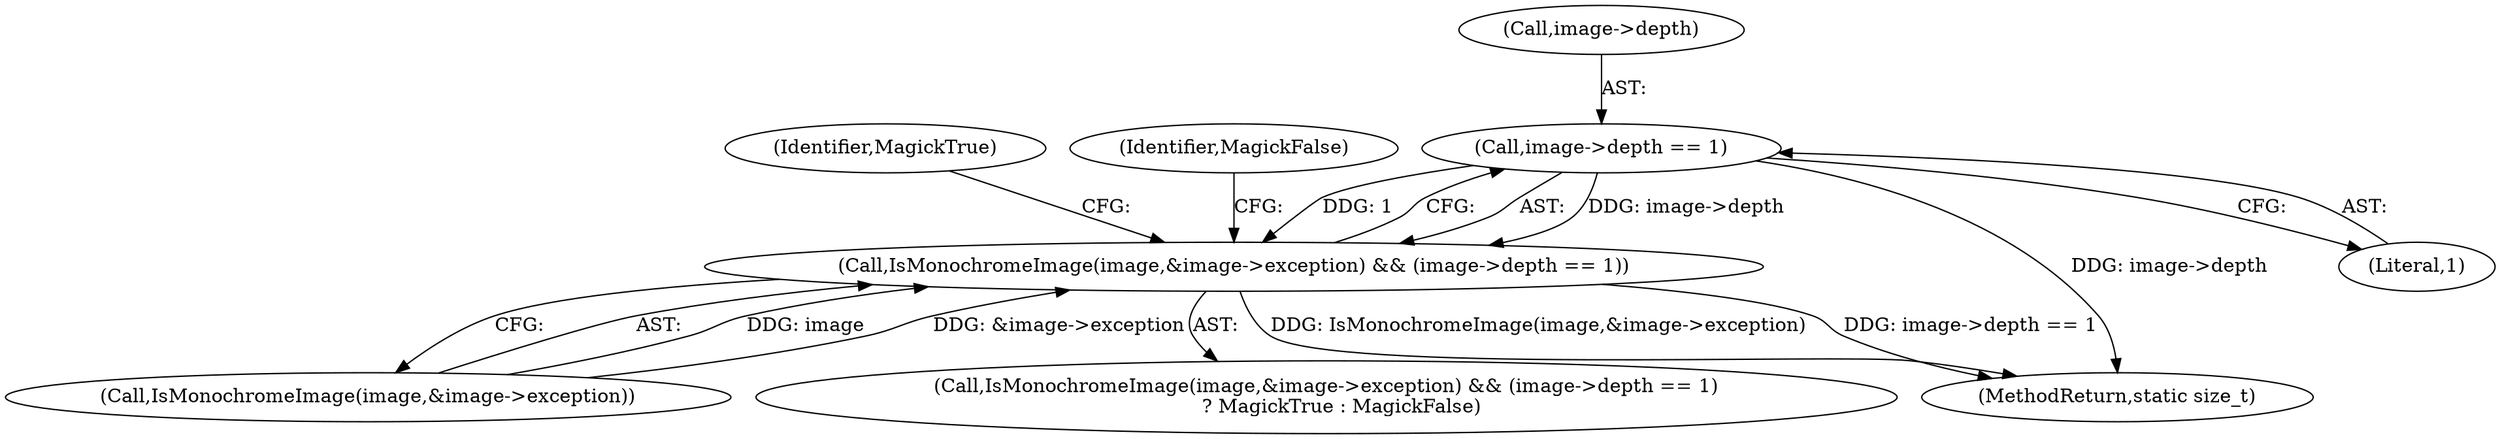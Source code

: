 digraph "0_ImageMagick_e87af64b1ff1635a32d9b6162f1b0e260fb54ed9@pointer" {
"1000172" [label="(Call,image->depth == 1)"];
"1000165" [label="(Call,IsMonochromeImage(image,&image->exception) && (image->depth == 1))"];
"1000484" [label="(MethodReturn,static size_t)"];
"1000176" [label="(Literal,1)"];
"1000177" [label="(Identifier,MagickTrue)"];
"1000172" [label="(Call,image->depth == 1)"];
"1000166" [label="(Call,IsMonochromeImage(image,&image->exception))"];
"1000164" [label="(Call,IsMonochromeImage(image,&image->exception) && (image->depth == 1)\n     ? MagickTrue : MagickFalse)"];
"1000178" [label="(Identifier,MagickFalse)"];
"1000173" [label="(Call,image->depth)"];
"1000165" [label="(Call,IsMonochromeImage(image,&image->exception) && (image->depth == 1))"];
"1000172" -> "1000165"  [label="AST: "];
"1000172" -> "1000176"  [label="CFG: "];
"1000173" -> "1000172"  [label="AST: "];
"1000176" -> "1000172"  [label="AST: "];
"1000165" -> "1000172"  [label="CFG: "];
"1000172" -> "1000484"  [label="DDG: image->depth"];
"1000172" -> "1000165"  [label="DDG: image->depth"];
"1000172" -> "1000165"  [label="DDG: 1"];
"1000165" -> "1000164"  [label="AST: "];
"1000165" -> "1000166"  [label="CFG: "];
"1000166" -> "1000165"  [label="AST: "];
"1000177" -> "1000165"  [label="CFG: "];
"1000178" -> "1000165"  [label="CFG: "];
"1000165" -> "1000484"  [label="DDG: image->depth == 1"];
"1000165" -> "1000484"  [label="DDG: IsMonochromeImage(image,&image->exception)"];
"1000166" -> "1000165"  [label="DDG: image"];
"1000166" -> "1000165"  [label="DDG: &image->exception"];
}
